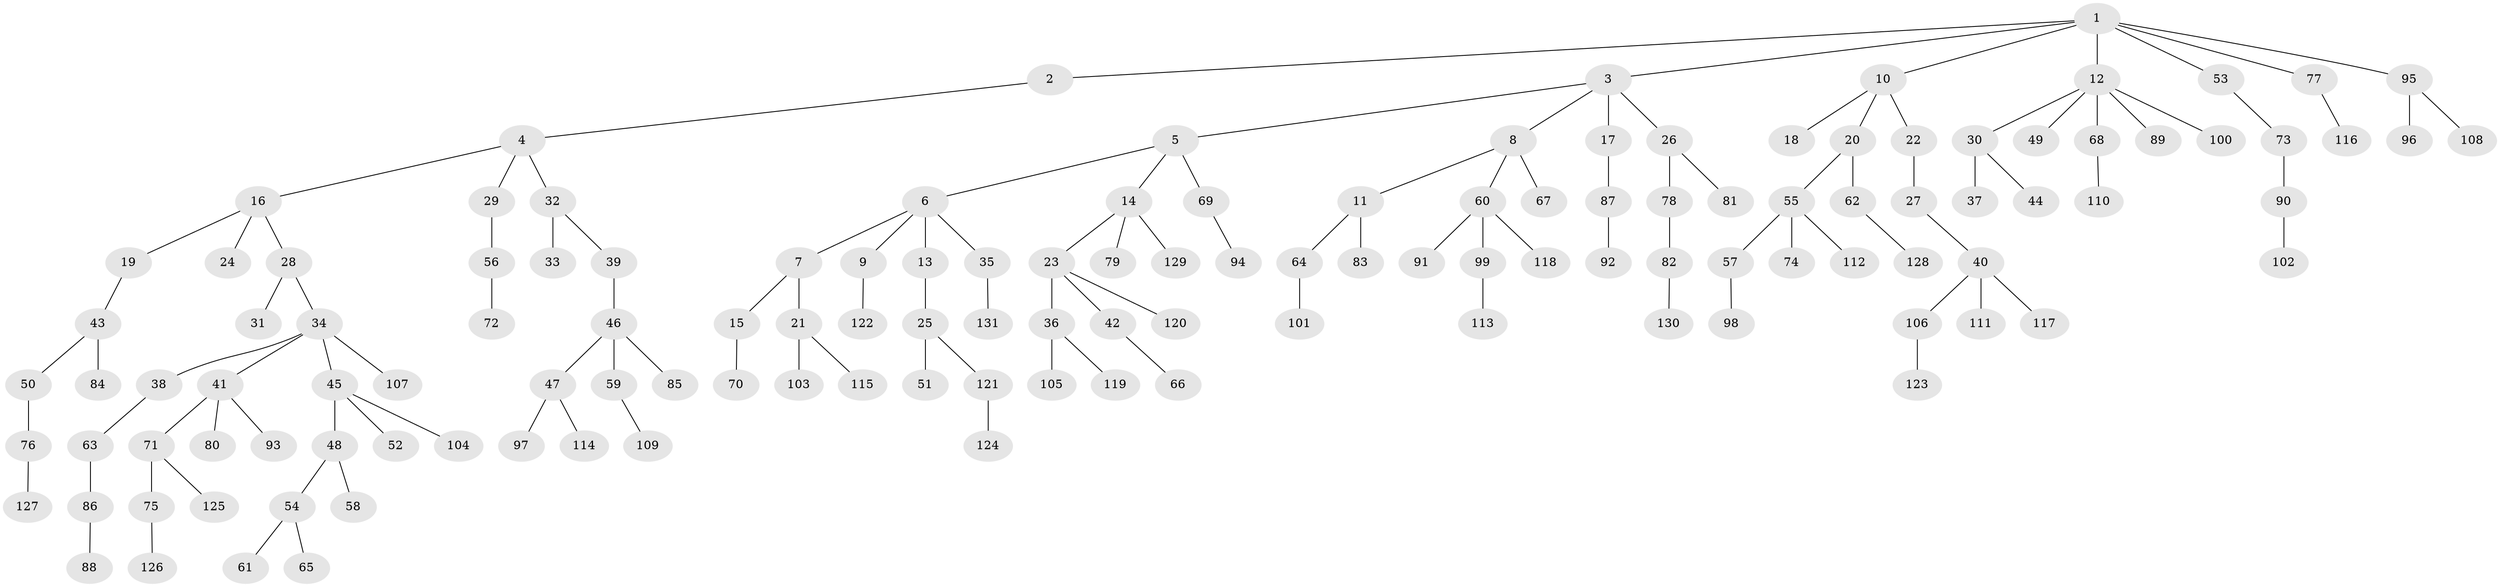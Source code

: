 // coarse degree distribution, {2: 0.23076923076923078, 1: 0.6263736263736264, 4: 0.04395604395604396, 5: 0.04395604395604396, 10: 0.01098901098901099, 3: 0.03296703296703297, 26: 0.01098901098901099}
// Generated by graph-tools (version 1.1) at 2025/55/03/04/25 21:55:57]
// undirected, 131 vertices, 130 edges
graph export_dot {
graph [start="1"]
  node [color=gray90,style=filled];
  1;
  2;
  3;
  4;
  5;
  6;
  7;
  8;
  9;
  10;
  11;
  12;
  13;
  14;
  15;
  16;
  17;
  18;
  19;
  20;
  21;
  22;
  23;
  24;
  25;
  26;
  27;
  28;
  29;
  30;
  31;
  32;
  33;
  34;
  35;
  36;
  37;
  38;
  39;
  40;
  41;
  42;
  43;
  44;
  45;
  46;
  47;
  48;
  49;
  50;
  51;
  52;
  53;
  54;
  55;
  56;
  57;
  58;
  59;
  60;
  61;
  62;
  63;
  64;
  65;
  66;
  67;
  68;
  69;
  70;
  71;
  72;
  73;
  74;
  75;
  76;
  77;
  78;
  79;
  80;
  81;
  82;
  83;
  84;
  85;
  86;
  87;
  88;
  89;
  90;
  91;
  92;
  93;
  94;
  95;
  96;
  97;
  98;
  99;
  100;
  101;
  102;
  103;
  104;
  105;
  106;
  107;
  108;
  109;
  110;
  111;
  112;
  113;
  114;
  115;
  116;
  117;
  118;
  119;
  120;
  121;
  122;
  123;
  124;
  125;
  126;
  127;
  128;
  129;
  130;
  131;
  1 -- 2;
  1 -- 3;
  1 -- 10;
  1 -- 12;
  1 -- 53;
  1 -- 77;
  1 -- 95;
  2 -- 4;
  3 -- 5;
  3 -- 8;
  3 -- 17;
  3 -- 26;
  4 -- 16;
  4 -- 29;
  4 -- 32;
  5 -- 6;
  5 -- 14;
  5 -- 69;
  6 -- 7;
  6 -- 9;
  6 -- 13;
  6 -- 35;
  7 -- 15;
  7 -- 21;
  8 -- 11;
  8 -- 60;
  8 -- 67;
  9 -- 122;
  10 -- 18;
  10 -- 20;
  10 -- 22;
  11 -- 64;
  11 -- 83;
  12 -- 30;
  12 -- 49;
  12 -- 68;
  12 -- 89;
  12 -- 100;
  13 -- 25;
  14 -- 23;
  14 -- 79;
  14 -- 129;
  15 -- 70;
  16 -- 19;
  16 -- 24;
  16 -- 28;
  17 -- 87;
  19 -- 43;
  20 -- 55;
  20 -- 62;
  21 -- 103;
  21 -- 115;
  22 -- 27;
  23 -- 36;
  23 -- 42;
  23 -- 120;
  25 -- 51;
  25 -- 121;
  26 -- 78;
  26 -- 81;
  27 -- 40;
  28 -- 31;
  28 -- 34;
  29 -- 56;
  30 -- 37;
  30 -- 44;
  32 -- 33;
  32 -- 39;
  34 -- 38;
  34 -- 41;
  34 -- 45;
  34 -- 107;
  35 -- 131;
  36 -- 105;
  36 -- 119;
  38 -- 63;
  39 -- 46;
  40 -- 106;
  40 -- 111;
  40 -- 117;
  41 -- 71;
  41 -- 80;
  41 -- 93;
  42 -- 66;
  43 -- 50;
  43 -- 84;
  45 -- 48;
  45 -- 52;
  45 -- 104;
  46 -- 47;
  46 -- 59;
  46 -- 85;
  47 -- 97;
  47 -- 114;
  48 -- 54;
  48 -- 58;
  50 -- 76;
  53 -- 73;
  54 -- 61;
  54 -- 65;
  55 -- 57;
  55 -- 74;
  55 -- 112;
  56 -- 72;
  57 -- 98;
  59 -- 109;
  60 -- 91;
  60 -- 99;
  60 -- 118;
  62 -- 128;
  63 -- 86;
  64 -- 101;
  68 -- 110;
  69 -- 94;
  71 -- 75;
  71 -- 125;
  73 -- 90;
  75 -- 126;
  76 -- 127;
  77 -- 116;
  78 -- 82;
  82 -- 130;
  86 -- 88;
  87 -- 92;
  90 -- 102;
  95 -- 96;
  95 -- 108;
  99 -- 113;
  106 -- 123;
  121 -- 124;
}

